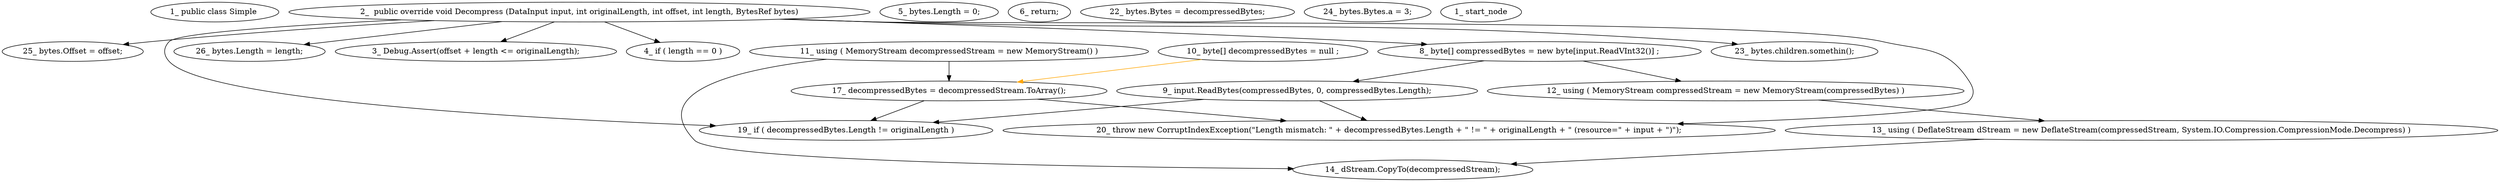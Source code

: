 digraph  {
6 [label="1_\ public\ class\ Simple\ ", type_label=class_declaration];
10 [label="2_\ \ public\ override\ void\ Decompress\ \(DataInput\ input,\ int\ originalLength,\ int\ offset,\ int\ length,\ BytesRef\ bytes\)", type_label=method_declaration];
32 [label="3_\ Debug\.Assert\(offset\ \+\ length\ <=\ originalLength\);", type_label=expression_statement];
44 [label="4_\ if\ \(\ length\ ==\ 0\ \)", type_label=if];
49 [label="5_\ bytes\.Length\ =\ 0;", type_label=expression_statement];
56 [label="6_\ return;", type_label=expression_statement];
57 [label="8_\ byte\[\]\ compressedBytes\ =\ new\ byte\[input\.ReadVInt32\(\)\]\ ;", type_label=local_declaration];
74 [label="9_\ input\.ReadBytes\(compressedBytes,\ 0,\ compressedBytes\.Length\);", type_label=expression_statement];
88 [label="10_\ byte\[\]\ decompressedBytes\ =\ null\ ;", type_label=local_declaration];
97 [label="11_\ using\ \(\ MemoryStream\ decompressedStream\ =\ new\ MemoryStream\(\)\ \)", type_label=using];
107 [label="12_\ using\ \(\ MemoryStream\ compressedStream\ =\ new\ MemoryStream\(compressedBytes\)\ \)", type_label=using];
119 [label="13_\ using\ \(\ DeflateStream\ dStream\ =\ new\ DeflateStream\(compressedStream,\ System\.IO\.Compression\.CompressionMode\.Decompress\)\ \)", type_label=using];
141 [label="14_\ dStream\.CopyTo\(decompressedStream\);", type_label=expression_statement];
149 [label="17_\ decompressedBytes\ =\ decompressedStream\.ToArray\(\);", type_label=expression_statement];
158 [label="19_\ if\ \(\ decompressedBytes\.Length\ !=\ originalLength\ \)", type_label=if];
165 [label="20_\ throw\ new\ CorruptIndexException\(\"Length\ mismatch:\ \"\ \+\ decompressedBytes\.Length\ \+\ \"\ !=\ \"\ \+\ originalLength\ \+\ \"\ \(resource=\"\ \+\ input\ \+\ \"\)\"\);", type_label=expression_statement];
185 [label="22_\ bytes\.Bytes\ =\ decompressedBytes;", type_label=expression_statement];
192 [label="23_\ bytes\.children\.somethin\(\);", type_label=expression_statement];
200 [label="24_\ bytes\.Bytes\.a\ =\ 3;", type_label=expression_statement];
209 [label="25_\ bytes\.Offset\ =\ offset;", type_label=expression_statement];
216 [label="26_\ bytes\.Length\ =\ length;", type_label=expression_statement];
1 [label="1_\ start_node", type_label=start];
10 -> 32  [key=0, used_def=originalLength];
10 -> 44  [key=0, used_def=length];
10 -> 57  [key=0, used_def=input];
10 -> 158  [key=0, used_def=originalLength];
10 -> 165  [key=0, used_def=originalLength];
10 -> 192  [key=0, used_def="bytes.children"];
10 -> 209  [key=0, used_def=offset];
10 -> 216  [key=0, used_def=length];
57 -> 74  [key=0, used_def=input];
57 -> 107  [key=0, used_def=compressedBytes];
74 -> 158  [key=0, used_def=input];
74 -> 165  [key=0, used_def=input];
88 -> 149  [color=orange, key=0];
97 -> 141  [key=0, used_def=decompressedStream];
97 -> 149  [key=0, used_def=decompressedStream];
107 -> 119  [key=0, used_def=compressedStream];
119 -> 141  [key=0, used_def=dStream];
149 -> 158  [key=0, used_def="decompressedBytes.Length"];
149 -> 165  [key=0, used_def="decompressedBytes.Length"];
}
